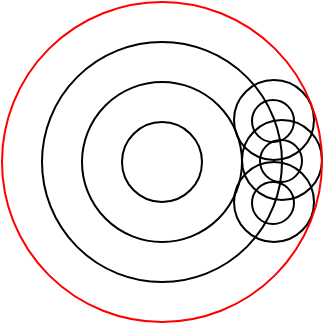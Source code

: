 <mxfile version="17.2.4" type="device"><diagram id="CjeVsnkPNTN5noAwutjh" name="Seite-1"><mxGraphModel dx="1018" dy="676" grid="1" gridSize="10" guides="1" tooltips="1" connect="1" arrows="1" fold="1" page="1" pageScale="1" pageWidth="827" pageHeight="1169" math="0" shadow="0"><root><mxCell id="0"/><mxCell id="1" parent="0"/><mxCell id="o_dwu9vrb_QJXlUM1WBL-4" value="" style="group" vertex="1" connectable="0" parent="1"><mxGeometry x="300" y="240" width="140" height="120" as="geometry"/></mxCell><mxCell id="o_dwu9vrb_QJXlUM1WBL-1" value="" style="ellipse;whiteSpace=wrap;html=1;aspect=fixed;fillColor=none;" vertex="1" parent="o_dwu9vrb_QJXlUM1WBL-4"><mxGeometry x="20" y="20" width="80" height="80" as="geometry"/></mxCell><mxCell id="o_dwu9vrb_QJXlUM1WBL-2" value="" style="ellipse;whiteSpace=wrap;html=1;aspect=fixed;fillColor=none;" vertex="1" parent="o_dwu9vrb_QJXlUM1WBL-4"><mxGeometry x="40" y="40" width="40" height="40" as="geometry"/></mxCell><mxCell id="o_dwu9vrb_QJXlUM1WBL-3" value="" style="ellipse;whiteSpace=wrap;html=1;aspect=fixed;fillColor=none;" vertex="1" parent="o_dwu9vrb_QJXlUM1WBL-4"><mxGeometry width="120" height="120" as="geometry"/></mxCell><mxCell id="o_dwu9vrb_QJXlUM1WBL-13" value="" style="ellipse;whiteSpace=wrap;html=1;aspect=fixed;fillColor=none;" vertex="1" parent="o_dwu9vrb_QJXlUM1WBL-4"><mxGeometry x="109" y="49" width="21" height="21" as="geometry"/></mxCell><mxCell id="o_dwu9vrb_QJXlUM1WBL-15" value="" style="ellipse;whiteSpace=wrap;html=1;aspect=fixed;fillColor=none;" vertex="1" parent="o_dwu9vrb_QJXlUM1WBL-4"><mxGeometry x="105" y="29" width="21" height="21" as="geometry"/></mxCell><mxCell id="o_dwu9vrb_QJXlUM1WBL-16" value="" style="ellipse;whiteSpace=wrap;html=1;aspect=fixed;fillColor=none;" vertex="1" parent="o_dwu9vrb_QJXlUM1WBL-4"><mxGeometry x="96" y="19" width="40" height="40" as="geometry"/></mxCell><mxCell id="o_dwu9vrb_QJXlUM1WBL-19" value="" style="ellipse;whiteSpace=wrap;html=1;aspect=fixed;fillColor=none;" vertex="1" parent="o_dwu9vrb_QJXlUM1WBL-4"><mxGeometry x="105" y="70" width="21" height="21" as="geometry"/></mxCell><mxCell id="o_dwu9vrb_QJXlUM1WBL-20" value="" style="ellipse;whiteSpace=wrap;html=1;aspect=fixed;fillColor=none;" vertex="1" parent="o_dwu9vrb_QJXlUM1WBL-4"><mxGeometry x="96" y="60" width="40" height="40" as="geometry"/></mxCell><mxCell id="o_dwu9vrb_QJXlUM1WBL-14" value="" style="ellipse;whiteSpace=wrap;html=1;aspect=fixed;fillColor=none;" vertex="1" parent="1"><mxGeometry x="400" y="279" width="40" height="40" as="geometry"/></mxCell><mxCell id="o_dwu9vrb_QJXlUM1WBL-30" value="" style="ellipse;whiteSpace=wrap;html=1;aspect=fixed;fillColor=none;strokeColor=#FF0000;" vertex="1" parent="1"><mxGeometry x="280" y="220" width="160" height="160" as="geometry"/></mxCell></root></mxGraphModel></diagram></mxfile>